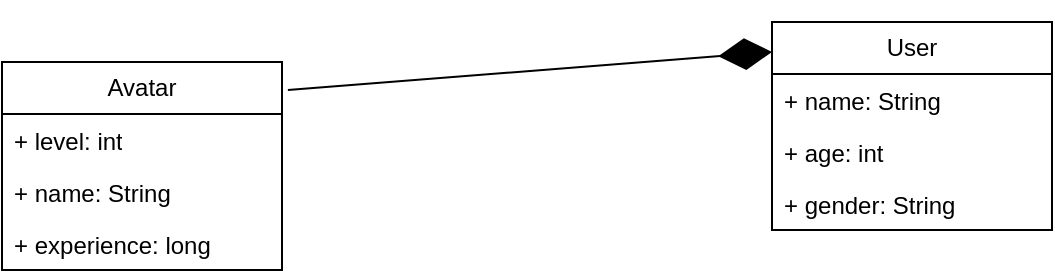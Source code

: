 <mxfile version="28.2.8">
  <diagram name="Page-1" id="e7e014a7-5840-1c2e-5031-d8a46d1fe8dd">
    <mxGraphModel dx="2066" dy="1103" grid="1" gridSize="10" guides="1" tooltips="1" connect="1" arrows="1" fold="1" page="1" pageScale="1" pageWidth="1169" pageHeight="826" background="none" math="0" shadow="0">
      <root>
        <mxCell id="0" />
        <mxCell id="1" parent="0" />
        <mxCell id="fdmSt6ibVTg3Z1WTpYUN-41" value="User" style="swimlane;fontStyle=0;childLayout=stackLayout;horizontal=1;startSize=26;fillColor=none;horizontalStack=0;resizeParent=1;resizeParentMax=0;resizeLast=0;collapsible=1;marginBottom=0;whiteSpace=wrap;html=1;" vertex="1" parent="1">
          <mxGeometry x="970" y="170" width="140" height="104" as="geometry" />
        </mxCell>
        <mxCell id="fdmSt6ibVTg3Z1WTpYUN-42" value="+ name: String" style="text;strokeColor=none;fillColor=none;align=left;verticalAlign=top;spacingLeft=4;spacingRight=4;overflow=hidden;rotatable=0;points=[[0,0.5],[1,0.5]];portConstraint=eastwest;whiteSpace=wrap;html=1;" vertex="1" parent="fdmSt6ibVTg3Z1WTpYUN-41">
          <mxGeometry y="26" width="140" height="26" as="geometry" />
        </mxCell>
        <mxCell id="fdmSt6ibVTg3Z1WTpYUN-43" value="+ age: int" style="text;strokeColor=none;fillColor=none;align=left;verticalAlign=top;spacingLeft=4;spacingRight=4;overflow=hidden;rotatable=0;points=[[0,0.5],[1,0.5]];portConstraint=eastwest;whiteSpace=wrap;html=1;" vertex="1" parent="fdmSt6ibVTg3Z1WTpYUN-41">
          <mxGeometry y="52" width="140" height="26" as="geometry" />
        </mxCell>
        <mxCell id="fdmSt6ibVTg3Z1WTpYUN-44" value="+ gender: String" style="text;strokeColor=none;fillColor=none;align=left;verticalAlign=top;spacingLeft=4;spacingRight=4;overflow=hidden;rotatable=0;points=[[0,0.5],[1,0.5]];portConstraint=eastwest;whiteSpace=wrap;html=1;" vertex="1" parent="fdmSt6ibVTg3Z1WTpYUN-41">
          <mxGeometry y="78" width="140" height="26" as="geometry" />
        </mxCell>
        <mxCell id="fdmSt6ibVTg3Z1WTpYUN-45" value="Avatar" style="swimlane;fontStyle=0;childLayout=stackLayout;horizontal=1;startSize=26;fillColor=none;horizontalStack=0;resizeParent=1;resizeParentMax=0;resizeLast=0;collapsible=1;marginBottom=0;whiteSpace=wrap;html=1;" vertex="1" parent="1">
          <mxGeometry x="585" y="190" width="140" height="104" as="geometry" />
        </mxCell>
        <mxCell id="fdmSt6ibVTg3Z1WTpYUN-46" value="+ level: int" style="text;strokeColor=none;fillColor=none;align=left;verticalAlign=top;spacingLeft=4;spacingRight=4;overflow=hidden;rotatable=0;points=[[0,0.5],[1,0.5]];portConstraint=eastwest;whiteSpace=wrap;html=1;" vertex="1" parent="fdmSt6ibVTg3Z1WTpYUN-45">
          <mxGeometry y="26" width="140" height="26" as="geometry" />
        </mxCell>
        <mxCell id="fdmSt6ibVTg3Z1WTpYUN-47" value="+ name: String" style="text;strokeColor=none;fillColor=none;align=left;verticalAlign=top;spacingLeft=4;spacingRight=4;overflow=hidden;rotatable=0;points=[[0,0.5],[1,0.5]];portConstraint=eastwest;whiteSpace=wrap;html=1;" vertex="1" parent="fdmSt6ibVTg3Z1WTpYUN-45">
          <mxGeometry y="52" width="140" height="26" as="geometry" />
        </mxCell>
        <mxCell id="fdmSt6ibVTg3Z1WTpYUN-48" value="+ experience: long" style="text;strokeColor=none;fillColor=none;align=left;verticalAlign=top;spacingLeft=4;spacingRight=4;overflow=hidden;rotatable=0;points=[[0,0.5],[1,0.5]];portConstraint=eastwest;whiteSpace=wrap;html=1;" vertex="1" parent="fdmSt6ibVTg3Z1WTpYUN-45">
          <mxGeometry y="78" width="140" height="26" as="geometry" />
        </mxCell>
        <mxCell id="fdmSt6ibVTg3Z1WTpYUN-50" value="" style="endArrow=diamondThin;endFill=1;endSize=24;html=1;rounded=0;entryX=0;entryY=0.144;entryDx=0;entryDy=0;entryPerimeter=0;exitX=1.021;exitY=0.135;exitDx=0;exitDy=0;exitPerimeter=0;" edge="1" parent="1" source="fdmSt6ibVTg3Z1WTpYUN-45" target="fdmSt6ibVTg3Z1WTpYUN-41">
          <mxGeometry width="160" relative="1" as="geometry">
            <mxPoint x="500" y="510" as="sourcePoint" />
            <mxPoint x="660" y="510" as="targetPoint" />
          </mxGeometry>
        </mxCell>
      </root>
    </mxGraphModel>
  </diagram>
</mxfile>
